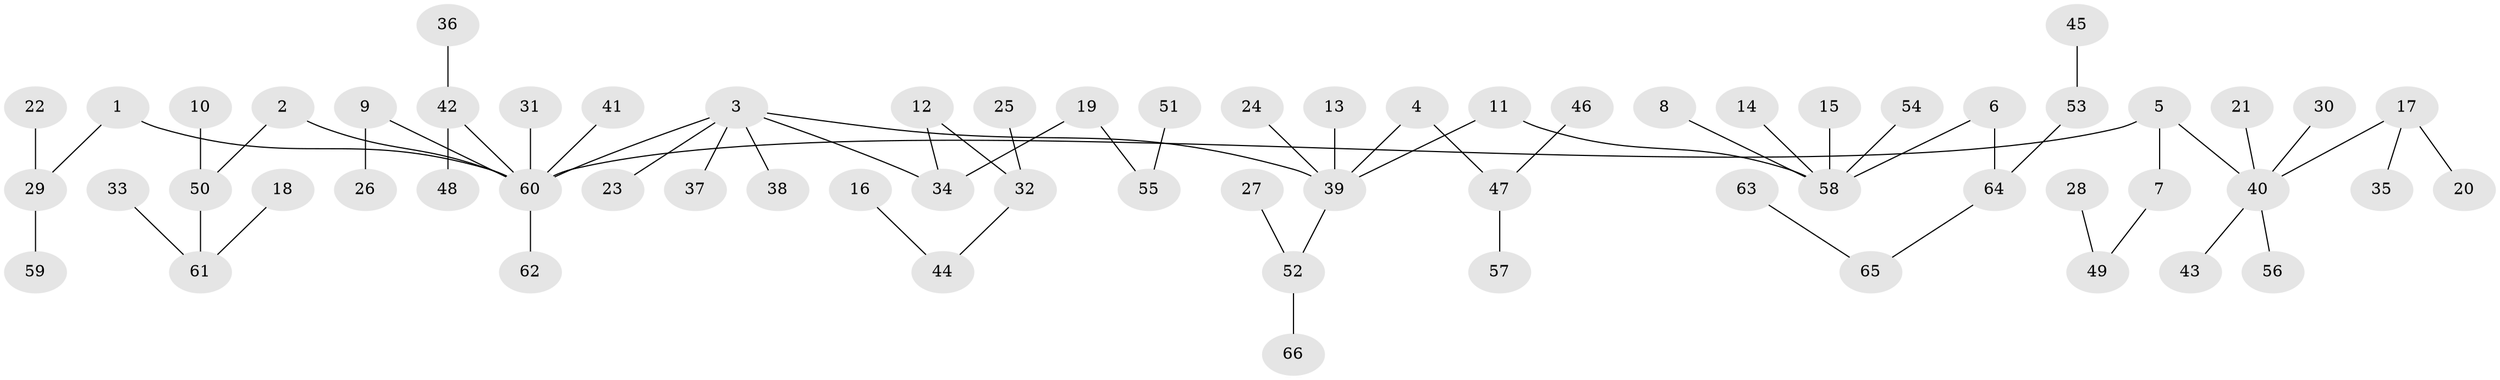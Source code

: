 // original degree distribution, {10: 0.007633587786259542, 4: 0.07633587786259542, 2: 0.22900763358778625, 6: 0.015267175572519083, 3: 0.11450381679389313, 1: 0.5190839694656488, 5: 0.03816793893129771}
// Generated by graph-tools (version 1.1) at 2025/50/03/09/25 03:50:20]
// undirected, 66 vertices, 65 edges
graph export_dot {
graph [start="1"]
  node [color=gray90,style=filled];
  1;
  2;
  3;
  4;
  5;
  6;
  7;
  8;
  9;
  10;
  11;
  12;
  13;
  14;
  15;
  16;
  17;
  18;
  19;
  20;
  21;
  22;
  23;
  24;
  25;
  26;
  27;
  28;
  29;
  30;
  31;
  32;
  33;
  34;
  35;
  36;
  37;
  38;
  39;
  40;
  41;
  42;
  43;
  44;
  45;
  46;
  47;
  48;
  49;
  50;
  51;
  52;
  53;
  54;
  55;
  56;
  57;
  58;
  59;
  60;
  61;
  62;
  63;
  64;
  65;
  66;
  1 -- 29 [weight=1.0];
  1 -- 60 [weight=1.0];
  2 -- 50 [weight=1.0];
  2 -- 60 [weight=1.0];
  3 -- 23 [weight=1.0];
  3 -- 34 [weight=1.0];
  3 -- 37 [weight=1.0];
  3 -- 38 [weight=1.0];
  3 -- 39 [weight=1.0];
  3 -- 60 [weight=1.0];
  4 -- 39 [weight=1.0];
  4 -- 47 [weight=1.0];
  5 -- 7 [weight=1.0];
  5 -- 40 [weight=1.0];
  5 -- 60 [weight=1.0];
  6 -- 58 [weight=1.0];
  6 -- 64 [weight=1.0];
  7 -- 49 [weight=1.0];
  8 -- 58 [weight=1.0];
  9 -- 26 [weight=1.0];
  9 -- 60 [weight=1.0];
  10 -- 50 [weight=1.0];
  11 -- 39 [weight=1.0];
  11 -- 58 [weight=1.0];
  12 -- 32 [weight=1.0];
  12 -- 34 [weight=1.0];
  13 -- 39 [weight=1.0];
  14 -- 58 [weight=1.0];
  15 -- 58 [weight=1.0];
  16 -- 44 [weight=1.0];
  17 -- 20 [weight=1.0];
  17 -- 35 [weight=1.0];
  17 -- 40 [weight=1.0];
  18 -- 61 [weight=1.0];
  19 -- 34 [weight=1.0];
  19 -- 55 [weight=1.0];
  21 -- 40 [weight=1.0];
  22 -- 29 [weight=1.0];
  24 -- 39 [weight=1.0];
  25 -- 32 [weight=1.0];
  27 -- 52 [weight=1.0];
  28 -- 49 [weight=1.0];
  29 -- 59 [weight=1.0];
  30 -- 40 [weight=1.0];
  31 -- 60 [weight=1.0];
  32 -- 44 [weight=1.0];
  33 -- 61 [weight=1.0];
  36 -- 42 [weight=1.0];
  39 -- 52 [weight=1.0];
  40 -- 43 [weight=1.0];
  40 -- 56 [weight=1.0];
  41 -- 60 [weight=1.0];
  42 -- 48 [weight=1.0];
  42 -- 60 [weight=1.0];
  45 -- 53 [weight=1.0];
  46 -- 47 [weight=1.0];
  47 -- 57 [weight=1.0];
  50 -- 61 [weight=1.0];
  51 -- 55 [weight=1.0];
  52 -- 66 [weight=1.0];
  53 -- 64 [weight=1.0];
  54 -- 58 [weight=1.0];
  60 -- 62 [weight=1.0];
  63 -- 65 [weight=1.0];
  64 -- 65 [weight=1.0];
}
